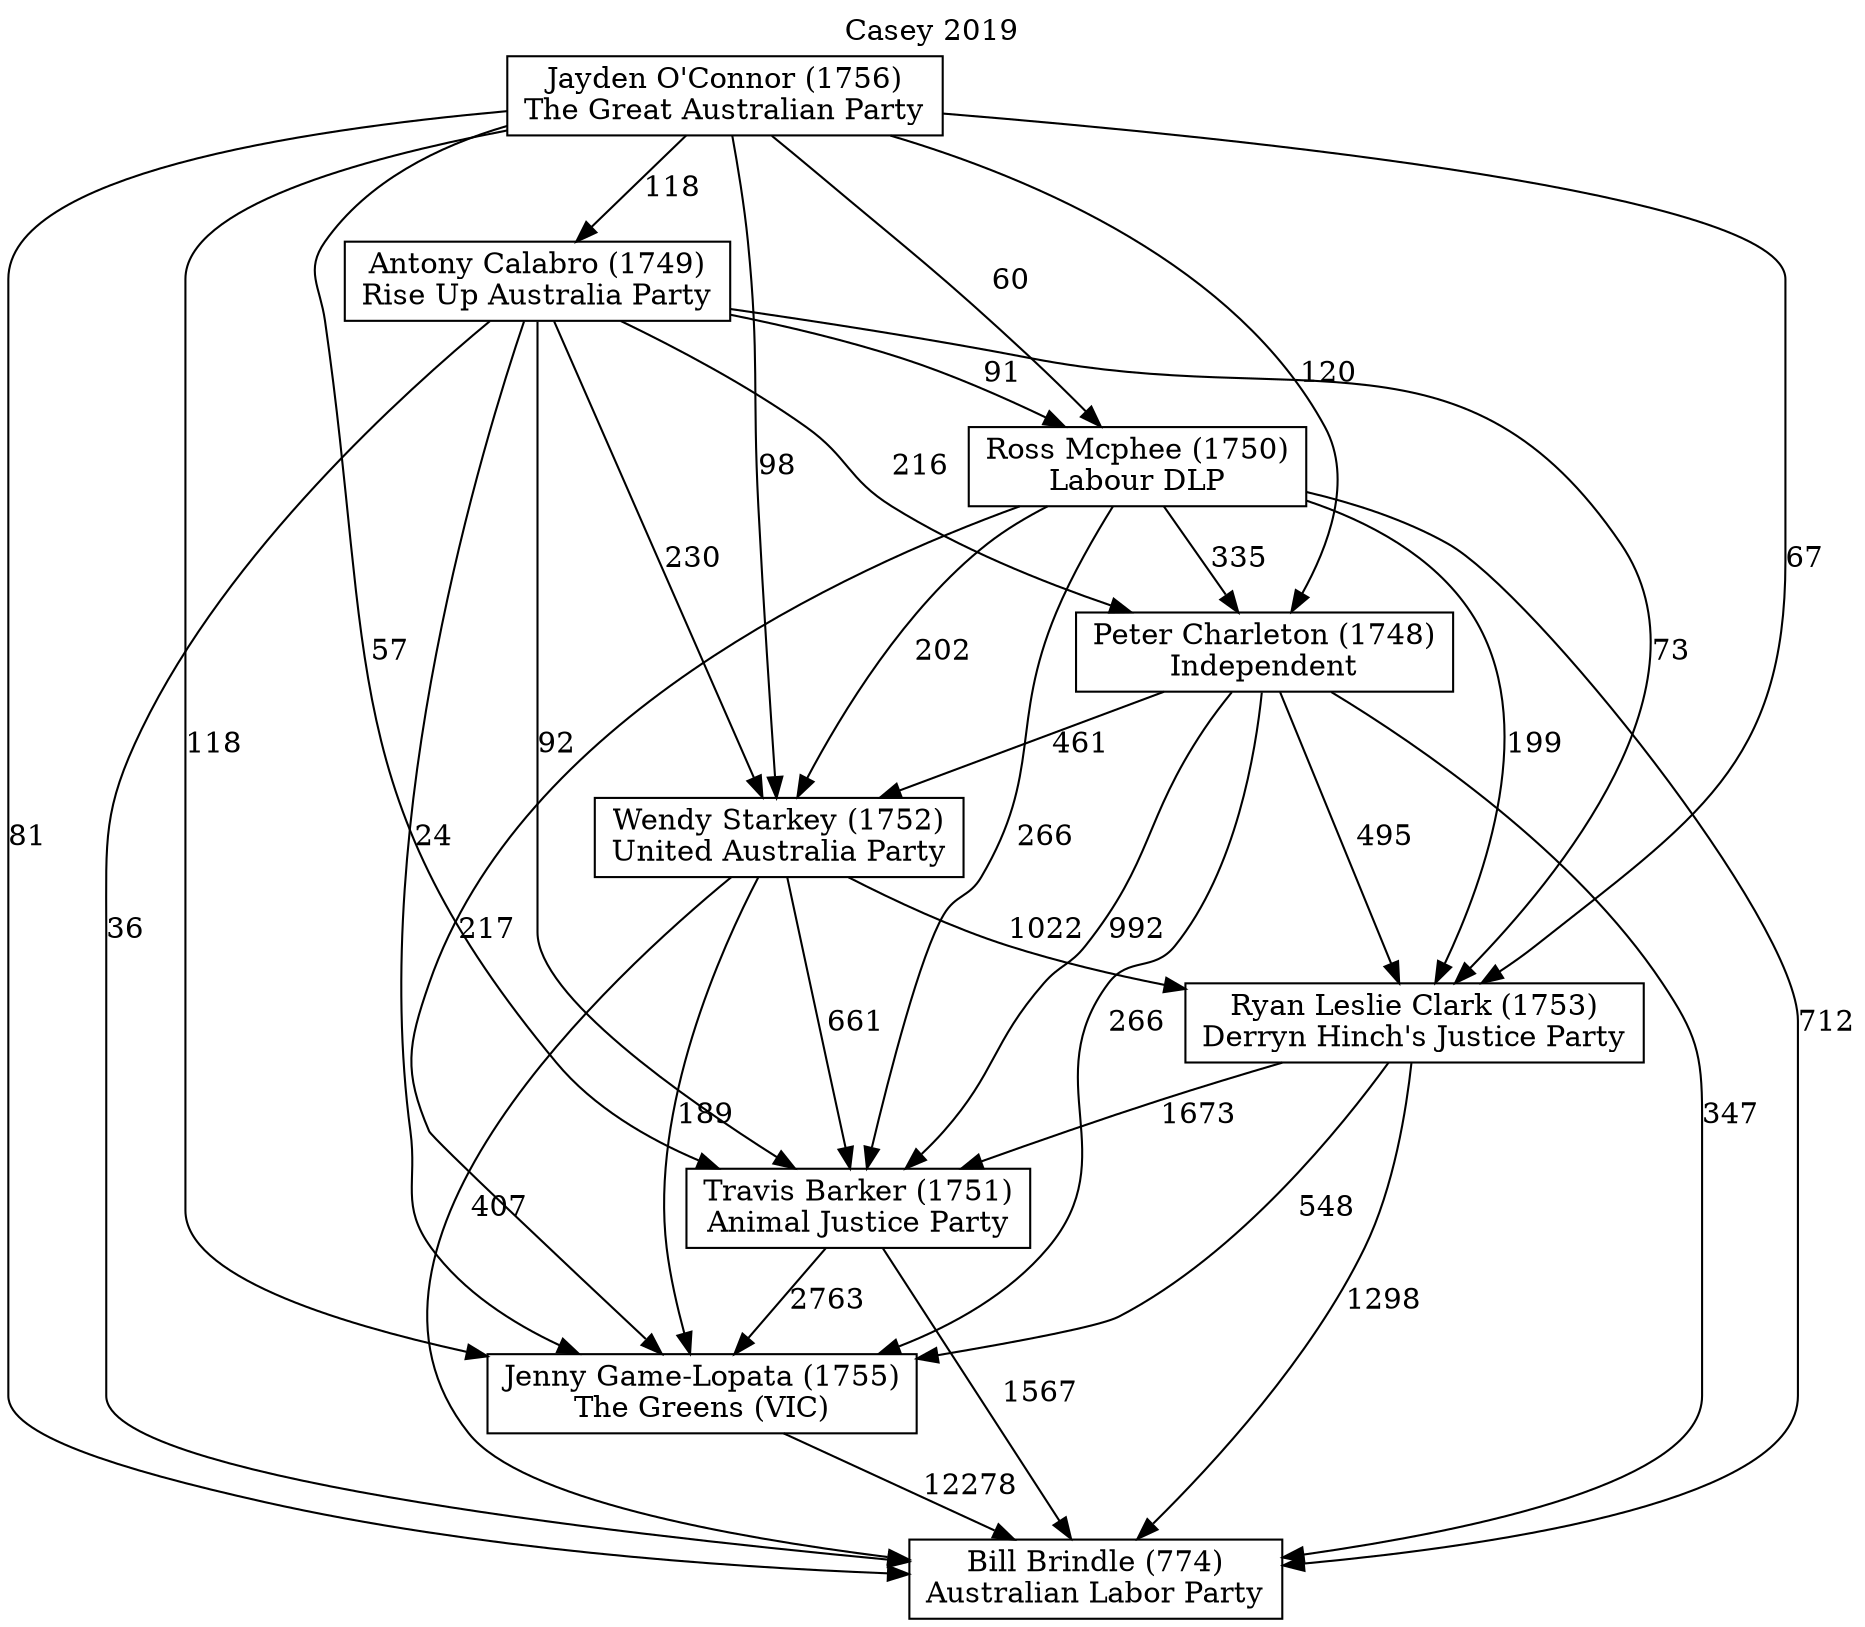 // House preference flow
digraph "Bill Brindle (774)_Casey_2019" {
	graph [label="Casey 2019" labelloc=t mclimit=10]
	node [shape=box]
	"Antony Calabro (1749)" [label="Antony Calabro (1749)
Rise Up Australia Party"]
	"Bill Brindle (774)" [label="Bill Brindle (774)
Australian Labor Party"]
	"Jayden O'Connor (1756)" [label="Jayden O'Connor (1756)
The Great Australian Party"]
	"Jenny Game-Lopata (1755)" [label="Jenny Game-Lopata (1755)
The Greens (VIC)"]
	"Peter Charleton (1748)" [label="Peter Charleton (1748)
Independent"]
	"Ross Mcphee (1750)" [label="Ross Mcphee (1750)
Labour DLP"]
	"Ryan Leslie Clark (1753)" [label="Ryan Leslie Clark (1753)
Derryn Hinch's Justice Party"]
	"Travis Barker (1751)" [label="Travis Barker (1751)
Animal Justice Party"]
	"Wendy Starkey (1752)" [label="Wendy Starkey (1752)
United Australia Party"]
	"Antony Calabro (1749)" -> "Bill Brindle (774)" [label=36]
	"Antony Calabro (1749)" -> "Jenny Game-Lopata (1755)" [label=24]
	"Antony Calabro (1749)" -> "Peter Charleton (1748)" [label=216]
	"Antony Calabro (1749)" -> "Ross Mcphee (1750)" [label=91]
	"Antony Calabro (1749)" -> "Ryan Leslie Clark (1753)" [label=73]
	"Antony Calabro (1749)" -> "Travis Barker (1751)" [label=92]
	"Antony Calabro (1749)" -> "Wendy Starkey (1752)" [label=230]
	"Jayden O'Connor (1756)" -> "Antony Calabro (1749)" [label=118]
	"Jayden O'Connor (1756)" -> "Bill Brindle (774)" [label=81]
	"Jayden O'Connor (1756)" -> "Jenny Game-Lopata (1755)" [label=118]
	"Jayden O'Connor (1756)" -> "Peter Charleton (1748)" [label=120]
	"Jayden O'Connor (1756)" -> "Ross Mcphee (1750)" [label=60]
	"Jayden O'Connor (1756)" -> "Ryan Leslie Clark (1753)" [label=67]
	"Jayden O'Connor (1756)" -> "Travis Barker (1751)" [label=57]
	"Jayden O'Connor (1756)" -> "Wendy Starkey (1752)" [label=98]
	"Jenny Game-Lopata (1755)" -> "Bill Brindle (774)" [label=12278]
	"Peter Charleton (1748)" -> "Bill Brindle (774)" [label=347]
	"Peter Charleton (1748)" -> "Jenny Game-Lopata (1755)" [label=266]
	"Peter Charleton (1748)" -> "Ryan Leslie Clark (1753)" [label=495]
	"Peter Charleton (1748)" -> "Travis Barker (1751)" [label=992]
	"Peter Charleton (1748)" -> "Wendy Starkey (1752)" [label=461]
	"Ross Mcphee (1750)" -> "Bill Brindle (774)" [label=712]
	"Ross Mcphee (1750)" -> "Jenny Game-Lopata (1755)" [label=217]
	"Ross Mcphee (1750)" -> "Peter Charleton (1748)" [label=335]
	"Ross Mcphee (1750)" -> "Ryan Leslie Clark (1753)" [label=199]
	"Ross Mcphee (1750)" -> "Travis Barker (1751)" [label=266]
	"Ross Mcphee (1750)" -> "Wendy Starkey (1752)" [label=202]
	"Ryan Leslie Clark (1753)" -> "Bill Brindle (774)" [label=1298]
	"Ryan Leslie Clark (1753)" -> "Jenny Game-Lopata (1755)" [label=548]
	"Ryan Leslie Clark (1753)" -> "Travis Barker (1751)" [label=1673]
	"Travis Barker (1751)" -> "Bill Brindle (774)" [label=1567]
	"Travis Barker (1751)" -> "Jenny Game-Lopata (1755)" [label=2763]
	"Wendy Starkey (1752)" -> "Bill Brindle (774)" [label=407]
	"Wendy Starkey (1752)" -> "Jenny Game-Lopata (1755)" [label=189]
	"Wendy Starkey (1752)" -> "Ryan Leslie Clark (1753)" [label=1022]
	"Wendy Starkey (1752)" -> "Travis Barker (1751)" [label=661]
}
